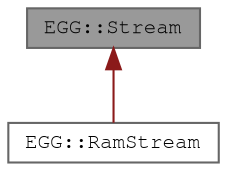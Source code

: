 digraph "EGG::Stream"
{
 // LATEX_PDF_SIZE
  bgcolor="transparent";
  edge [fontname=FreeMono,fontsize=10,labelfontname=FreeMono,labelfontsize=10];
  node [fontname=FreeMono,fontsize=10,shape=box,height=0.2,width=0.4];
  Node1 [label="EGG::Stream",height=0.2,width=0.4,color="gray40", fillcolor="grey60", style="filled", fontcolor="black",tooltip=" "];
  Node1 -> Node2 [dir="back",color="firebrick4",style="solid"];
  Node2 [label="EGG::RamStream",height=0.2,width=0.4,color="gray40", fillcolor="white", style="filled",URL="$class_e_g_g_1_1_ram_stream.html",tooltip="The Stream class allows for reading binary / text streams from RAM."];
}
